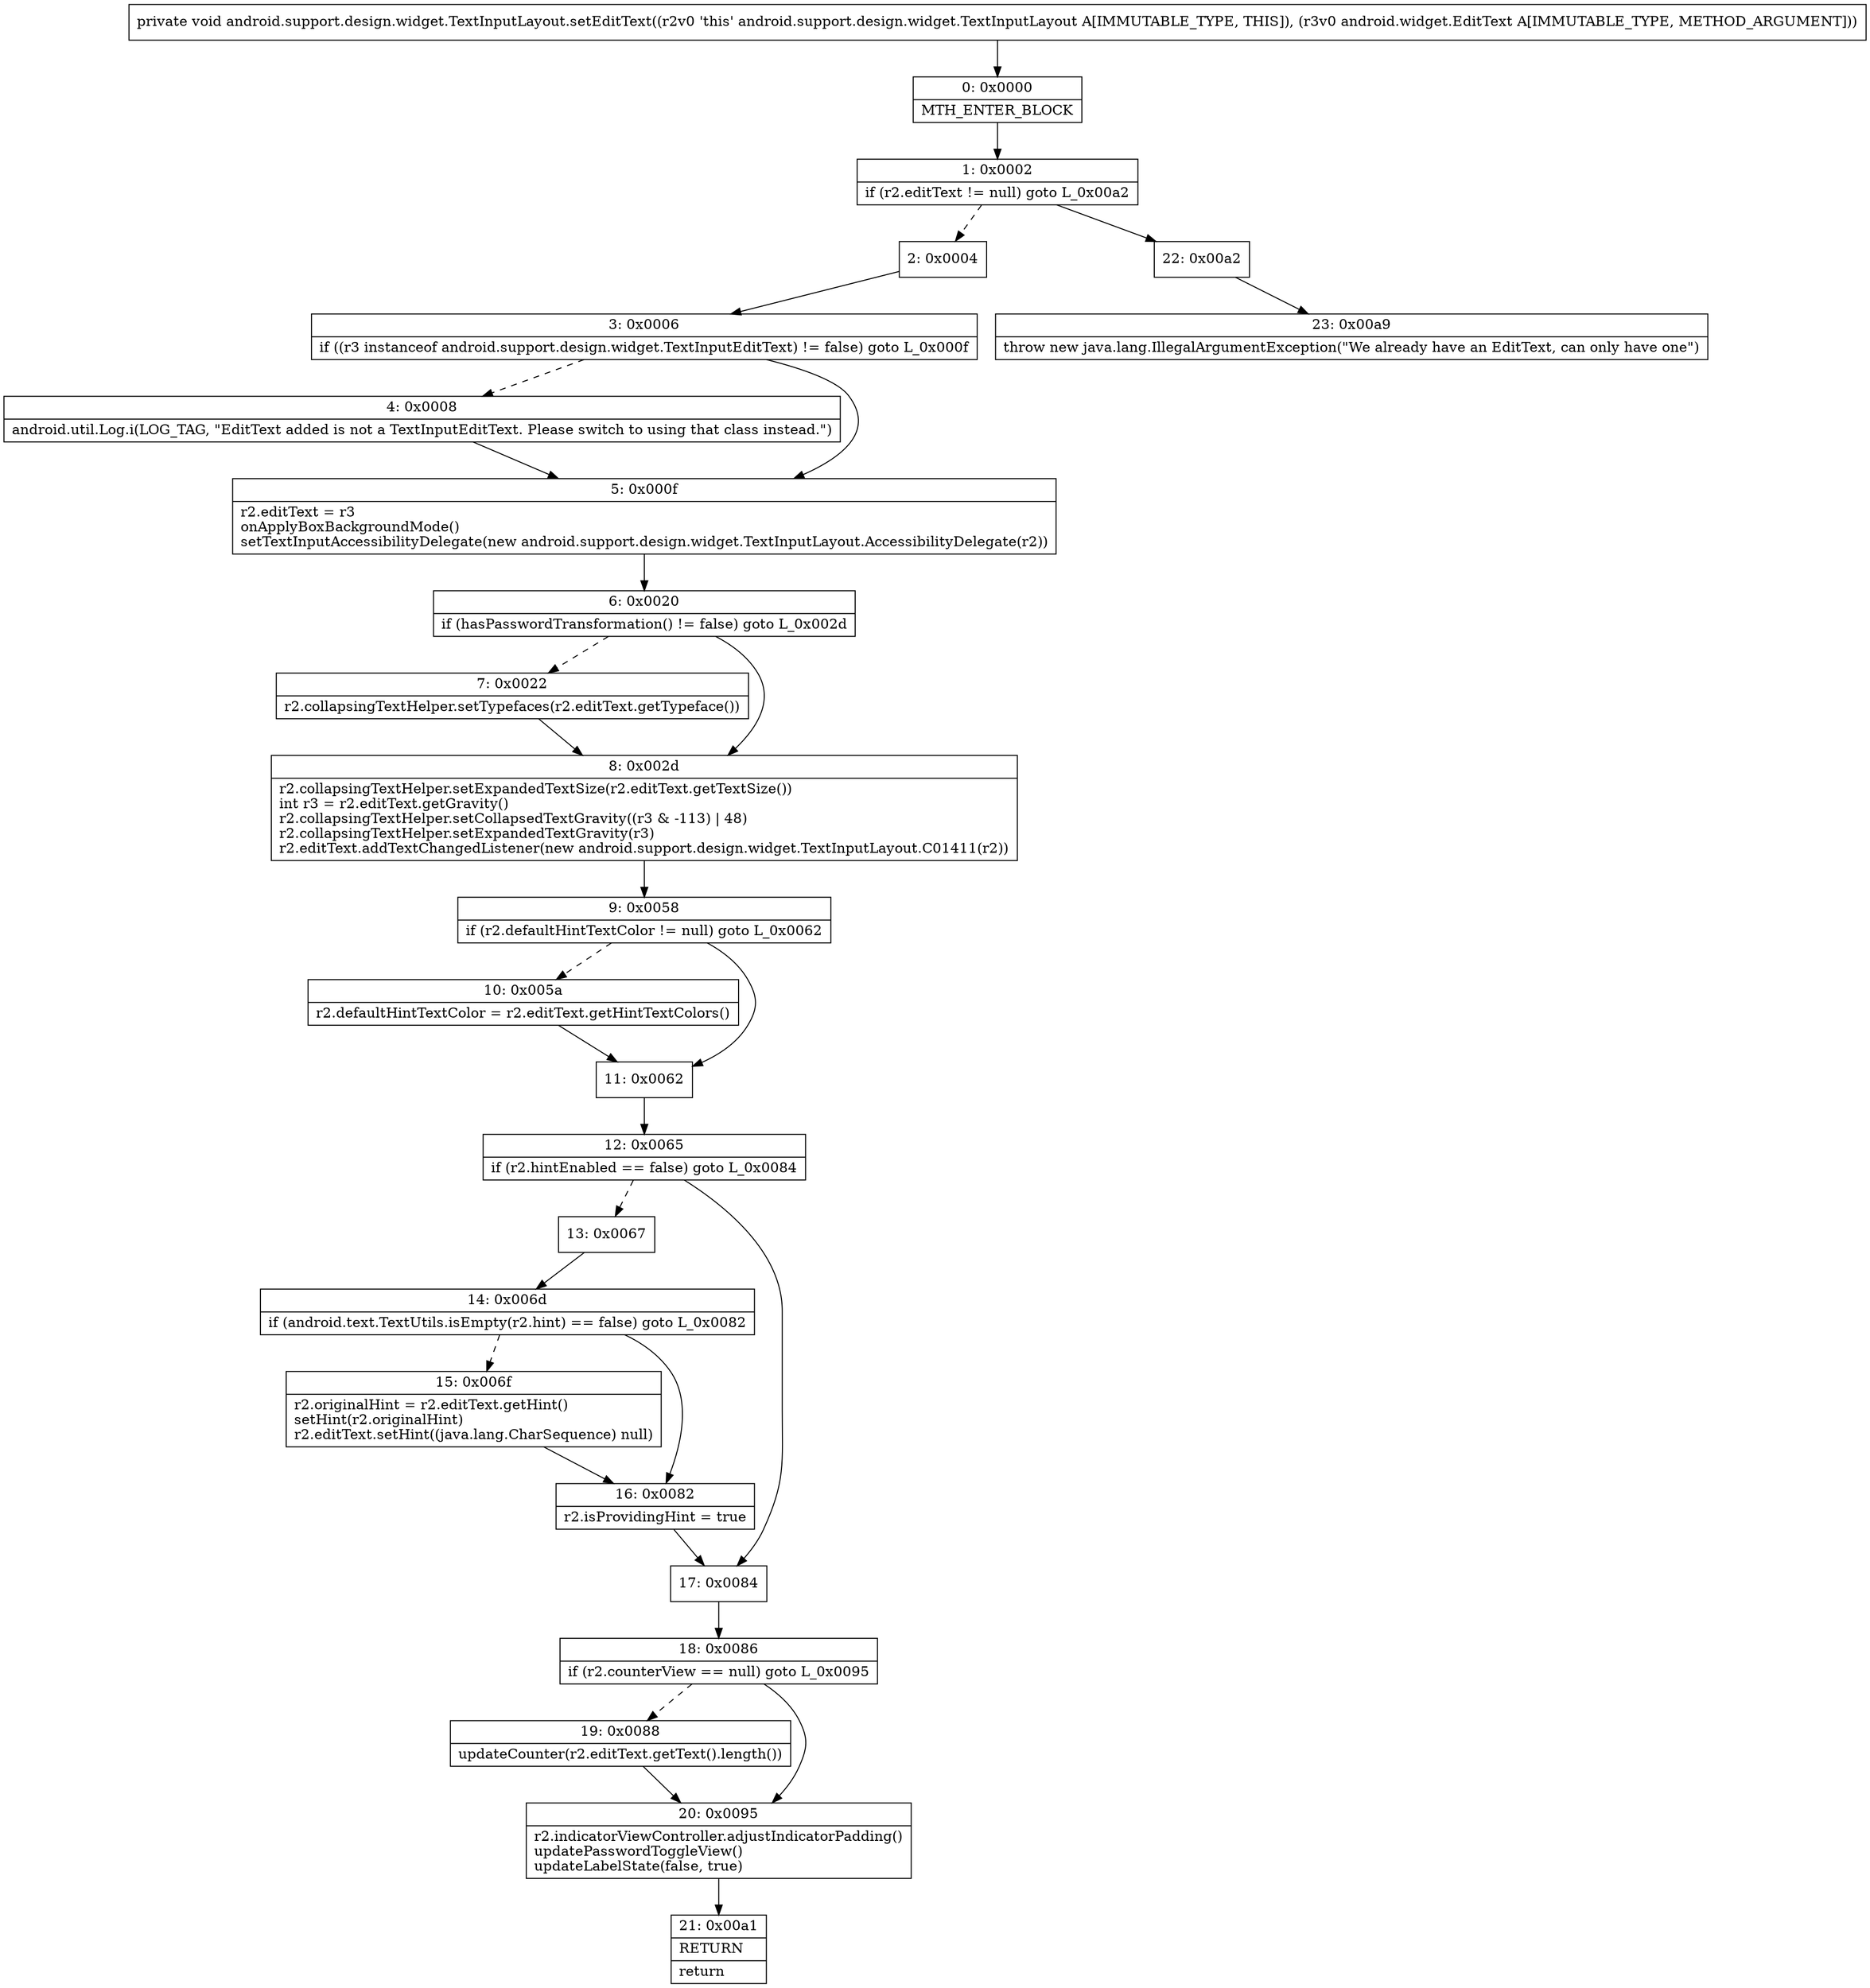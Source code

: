 digraph "CFG forandroid.support.design.widget.TextInputLayout.setEditText(Landroid\/widget\/EditText;)V" {
Node_0 [shape=record,label="{0\:\ 0x0000|MTH_ENTER_BLOCK\l}"];
Node_1 [shape=record,label="{1\:\ 0x0002|if (r2.editText != null) goto L_0x00a2\l}"];
Node_2 [shape=record,label="{2\:\ 0x0004}"];
Node_3 [shape=record,label="{3\:\ 0x0006|if ((r3 instanceof android.support.design.widget.TextInputEditText) != false) goto L_0x000f\l}"];
Node_4 [shape=record,label="{4\:\ 0x0008|android.util.Log.i(LOG_TAG, \"EditText added is not a TextInputEditText. Please switch to using that class instead.\")\l}"];
Node_5 [shape=record,label="{5\:\ 0x000f|r2.editText = r3\lonApplyBoxBackgroundMode()\lsetTextInputAccessibilityDelegate(new android.support.design.widget.TextInputLayout.AccessibilityDelegate(r2))\l}"];
Node_6 [shape=record,label="{6\:\ 0x0020|if (hasPasswordTransformation() != false) goto L_0x002d\l}"];
Node_7 [shape=record,label="{7\:\ 0x0022|r2.collapsingTextHelper.setTypefaces(r2.editText.getTypeface())\l}"];
Node_8 [shape=record,label="{8\:\ 0x002d|r2.collapsingTextHelper.setExpandedTextSize(r2.editText.getTextSize())\lint r3 = r2.editText.getGravity()\lr2.collapsingTextHelper.setCollapsedTextGravity((r3 & \-113) \| 48)\lr2.collapsingTextHelper.setExpandedTextGravity(r3)\lr2.editText.addTextChangedListener(new android.support.design.widget.TextInputLayout.C01411(r2))\l}"];
Node_9 [shape=record,label="{9\:\ 0x0058|if (r2.defaultHintTextColor != null) goto L_0x0062\l}"];
Node_10 [shape=record,label="{10\:\ 0x005a|r2.defaultHintTextColor = r2.editText.getHintTextColors()\l}"];
Node_11 [shape=record,label="{11\:\ 0x0062}"];
Node_12 [shape=record,label="{12\:\ 0x0065|if (r2.hintEnabled == false) goto L_0x0084\l}"];
Node_13 [shape=record,label="{13\:\ 0x0067}"];
Node_14 [shape=record,label="{14\:\ 0x006d|if (android.text.TextUtils.isEmpty(r2.hint) == false) goto L_0x0082\l}"];
Node_15 [shape=record,label="{15\:\ 0x006f|r2.originalHint = r2.editText.getHint()\lsetHint(r2.originalHint)\lr2.editText.setHint((java.lang.CharSequence) null)\l}"];
Node_16 [shape=record,label="{16\:\ 0x0082|r2.isProvidingHint = true\l}"];
Node_17 [shape=record,label="{17\:\ 0x0084}"];
Node_18 [shape=record,label="{18\:\ 0x0086|if (r2.counterView == null) goto L_0x0095\l}"];
Node_19 [shape=record,label="{19\:\ 0x0088|updateCounter(r2.editText.getText().length())\l}"];
Node_20 [shape=record,label="{20\:\ 0x0095|r2.indicatorViewController.adjustIndicatorPadding()\lupdatePasswordToggleView()\lupdateLabelState(false, true)\l}"];
Node_21 [shape=record,label="{21\:\ 0x00a1|RETURN\l|return\l}"];
Node_22 [shape=record,label="{22\:\ 0x00a2}"];
Node_23 [shape=record,label="{23\:\ 0x00a9|throw new java.lang.IllegalArgumentException(\"We already have an EditText, can only have one\")\l}"];
MethodNode[shape=record,label="{private void android.support.design.widget.TextInputLayout.setEditText((r2v0 'this' android.support.design.widget.TextInputLayout A[IMMUTABLE_TYPE, THIS]), (r3v0 android.widget.EditText A[IMMUTABLE_TYPE, METHOD_ARGUMENT])) }"];
MethodNode -> Node_0;
Node_0 -> Node_1;
Node_1 -> Node_2[style=dashed];
Node_1 -> Node_22;
Node_2 -> Node_3;
Node_3 -> Node_4[style=dashed];
Node_3 -> Node_5;
Node_4 -> Node_5;
Node_5 -> Node_6;
Node_6 -> Node_7[style=dashed];
Node_6 -> Node_8;
Node_7 -> Node_8;
Node_8 -> Node_9;
Node_9 -> Node_10[style=dashed];
Node_9 -> Node_11;
Node_10 -> Node_11;
Node_11 -> Node_12;
Node_12 -> Node_13[style=dashed];
Node_12 -> Node_17;
Node_13 -> Node_14;
Node_14 -> Node_15[style=dashed];
Node_14 -> Node_16;
Node_15 -> Node_16;
Node_16 -> Node_17;
Node_17 -> Node_18;
Node_18 -> Node_19[style=dashed];
Node_18 -> Node_20;
Node_19 -> Node_20;
Node_20 -> Node_21;
Node_22 -> Node_23;
}

